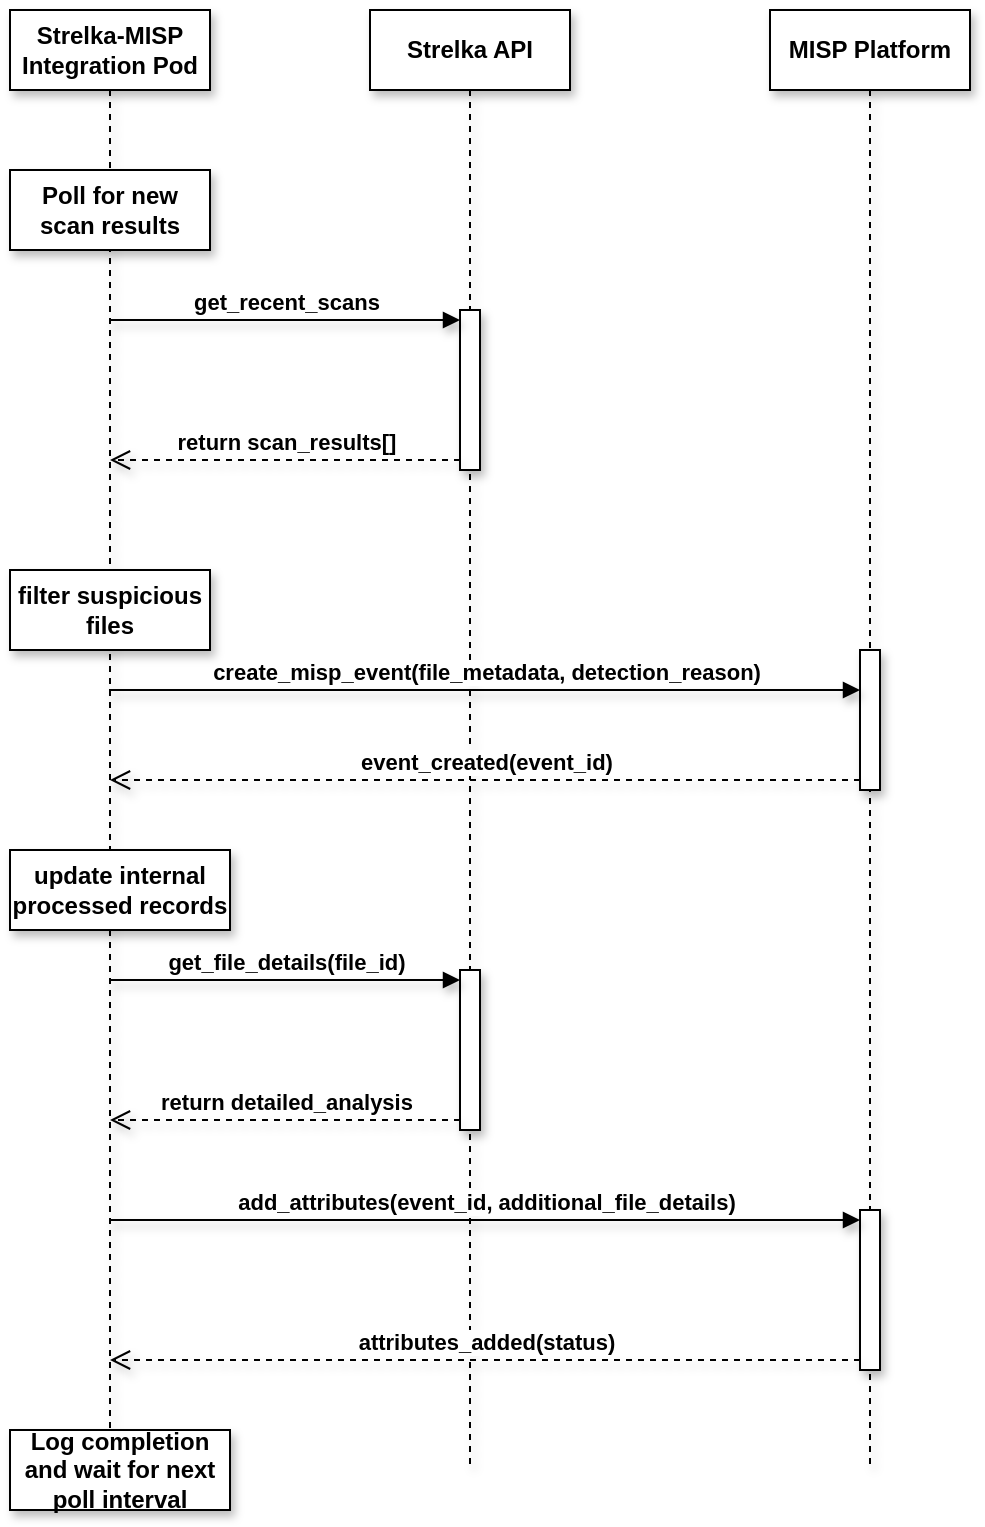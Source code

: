 <mxfile version="27.0.5">
  <diagram name="Page-1" id="2YBvvXClWsGukQMizWep">
    <mxGraphModel dx="940" dy="619" grid="1" gridSize="10" guides="1" tooltips="1" connect="1" arrows="1" fold="1" page="1" pageScale="1" pageWidth="850" pageHeight="1100" math="0" shadow="0">
      <root>
        <mxCell id="0" />
        <mxCell id="1" parent="0" />
        <mxCell id="aM9ryv3xv72pqoxQDRHE-1" value="Strelka-MISP Integration Pod" style="shape=umlLifeline;perimeter=lifelinePerimeter;whiteSpace=wrap;html=1;container=0;dropTarget=0;collapsible=0;recursiveResize=0;outlineConnect=0;portConstraint=eastwest;newEdgeStyle={&quot;edgeStyle&quot;:&quot;elbowEdgeStyle&quot;,&quot;elbow&quot;:&quot;vertical&quot;,&quot;curved&quot;:0,&quot;rounded&quot;:0};fontStyle=1;shadow=1;" parent="1" vertex="1">
          <mxGeometry x="40" y="40" width="100" height="730" as="geometry" />
        </mxCell>
        <mxCell id="aM9ryv3xv72pqoxQDRHE-5" value="Strelka API" style="shape=umlLifeline;perimeter=lifelinePerimeter;whiteSpace=wrap;html=1;container=0;dropTarget=0;collapsible=0;recursiveResize=0;outlineConnect=0;portConstraint=eastwest;newEdgeStyle={&quot;edgeStyle&quot;:&quot;elbowEdgeStyle&quot;,&quot;elbow&quot;:&quot;vertical&quot;,&quot;curved&quot;:0,&quot;rounded&quot;:0};fontStyle=1;shadow=1;" parent="1" vertex="1">
          <mxGeometry x="220" y="40" width="100" height="730" as="geometry" />
        </mxCell>
        <mxCell id="eAFnFNyqDXYWpstTD067-16" value="" style="html=1;points=[[0,0,0,0,5],[0,1,0,0,-5],[1,0,0,0,5],[1,1,0,0,-5]];perimeter=orthogonalPerimeter;outlineConnect=0;targetShapes=umlLifeline;portConstraint=eastwest;newEdgeStyle={&quot;curved&quot;:0,&quot;rounded&quot;:0};fontStyle=1;shadow=1;" vertex="1" parent="aM9ryv3xv72pqoxQDRHE-5">
          <mxGeometry x="45" y="480" width="10" height="80" as="geometry" />
        </mxCell>
        <mxCell id="eAFnFNyqDXYWpstTD067-22" value="" style="html=1;points=[[0,0,0,0,5],[0,1,0,0,-5],[1,0,0,0,5],[1,1,0,0,-5]];perimeter=orthogonalPerimeter;outlineConnect=0;targetShapes=umlLifeline;portConstraint=eastwest;newEdgeStyle={&quot;curved&quot;:0,&quot;rounded&quot;:0};fontStyle=1;shadow=1;" vertex="1" parent="aM9ryv3xv72pqoxQDRHE-5">
          <mxGeometry x="45" y="150" width="10" height="80" as="geometry" />
        </mxCell>
        <mxCell id="eAFnFNyqDXYWpstTD067-1" value="MISP Platform" style="shape=umlLifeline;perimeter=lifelinePerimeter;whiteSpace=wrap;html=1;container=0;dropTarget=0;collapsible=0;recursiveResize=0;outlineConnect=0;portConstraint=eastwest;newEdgeStyle={&quot;edgeStyle&quot;:&quot;elbowEdgeStyle&quot;,&quot;elbow&quot;:&quot;vertical&quot;,&quot;curved&quot;:0,&quot;rounded&quot;:0};fontStyle=1;shadow=1;" vertex="1" parent="1">
          <mxGeometry x="420" y="40" width="100" height="730" as="geometry" />
        </mxCell>
        <mxCell id="eAFnFNyqDXYWpstTD067-12" value="" style="html=1;points=[[0,0,0,0,5],[0,1,0,0,-5],[1,0,0,0,5],[1,1,0,0,-5]];perimeter=orthogonalPerimeter;outlineConnect=0;targetShapes=umlLifeline;portConstraint=eastwest;newEdgeStyle={&quot;curved&quot;:0,&quot;rounded&quot;:0};fontStyle=1;shadow=1;" vertex="1" parent="eAFnFNyqDXYWpstTD067-1">
          <mxGeometry x="45" y="320" width="10" height="70" as="geometry" />
        </mxCell>
        <mxCell id="eAFnFNyqDXYWpstTD067-19" value="" style="html=1;points=[[0,0,0,0,5],[0,1,0,0,-5],[1,0,0,0,5],[1,1,0,0,-5]];perimeter=orthogonalPerimeter;outlineConnect=0;targetShapes=umlLifeline;portConstraint=eastwest;newEdgeStyle={&quot;curved&quot;:0,&quot;rounded&quot;:0};fontStyle=1;shadow=1;" vertex="1" parent="eAFnFNyqDXYWpstTD067-1">
          <mxGeometry x="45" y="600" width="10" height="80" as="geometry" />
        </mxCell>
        <mxCell id="eAFnFNyqDXYWpstTD067-4" value="Poll for new scan results" style="rounded=0;whiteSpace=wrap;html=1;fontStyle=1;shadow=1;" vertex="1" parent="1">
          <mxGeometry x="40" y="120" width="100" height="40" as="geometry" />
        </mxCell>
        <mxCell id="eAFnFNyqDXYWpstTD067-10" value="&lt;div&gt;update internal&lt;/div&gt;&lt;div&gt;processed records&lt;/div&gt;" style="rounded=0;whiteSpace=wrap;html=1;fontStyle=1;shadow=1;" vertex="1" parent="1">
          <mxGeometry x="40" y="460" width="110" height="40" as="geometry" />
        </mxCell>
        <mxCell id="eAFnFNyqDXYWpstTD067-13" value="create_misp_event(file_metadata, detection_reason)" style="html=1;verticalAlign=bottom;endArrow=block;curved=0;rounded=0;entryX=0;entryY=0;entryDx=0;entryDy=5;fontStyle=1;shadow=1;" edge="1" parent="1">
          <mxGeometry relative="1" as="geometry">
            <mxPoint x="89.5" y="380" as="sourcePoint" />
            <mxPoint x="465" y="380" as="targetPoint" />
          </mxGeometry>
        </mxCell>
        <mxCell id="eAFnFNyqDXYWpstTD067-14" value="&lt;div&gt;event_created(event_id)&lt;/div&gt;" style="html=1;verticalAlign=bottom;endArrow=open;dashed=1;endSize=8;curved=0;rounded=0;exitX=0;exitY=1;exitDx=0;exitDy=-5;fontStyle=1;shadow=1;" edge="1" source="eAFnFNyqDXYWpstTD067-12" parent="1" target="aM9ryv3xv72pqoxQDRHE-1">
          <mxGeometry relative="1" as="geometry">
            <mxPoint x="395" y="485" as="targetPoint" />
          </mxGeometry>
        </mxCell>
        <mxCell id="eAFnFNyqDXYWpstTD067-15" value="filter suspicious files" style="rounded=0;whiteSpace=wrap;html=1;fontStyle=1;shadow=1;" vertex="1" parent="1">
          <mxGeometry x="40" y="320" width="100" height="40" as="geometry" />
        </mxCell>
        <mxCell id="eAFnFNyqDXYWpstTD067-17" value="get_file_details(file_id)" style="html=1;verticalAlign=bottom;endArrow=block;curved=0;rounded=0;entryX=0;entryY=0;entryDx=0;entryDy=5;fontStyle=1;shadow=1;" edge="1" target="eAFnFNyqDXYWpstTD067-16" parent="1" source="aM9ryv3xv72pqoxQDRHE-1">
          <mxGeometry relative="1" as="geometry">
            <mxPoint x="195" y="525" as="sourcePoint" />
          </mxGeometry>
        </mxCell>
        <mxCell id="eAFnFNyqDXYWpstTD067-18" value="return detailed_analysis" style="html=1;verticalAlign=bottom;endArrow=open;dashed=1;endSize=8;curved=0;rounded=0;exitX=0;exitY=1;exitDx=0;exitDy=-5;fontStyle=1;shadow=1;" edge="1" source="eAFnFNyqDXYWpstTD067-16" parent="1" target="aM9ryv3xv72pqoxQDRHE-1">
          <mxGeometry relative="1" as="geometry">
            <mxPoint x="195" y="595" as="targetPoint" />
          </mxGeometry>
        </mxCell>
        <mxCell id="eAFnFNyqDXYWpstTD067-20" value="add_attributes(event_id, additional_file_details)" style="html=1;verticalAlign=bottom;endArrow=block;curved=0;rounded=0;entryX=0;entryY=0;entryDx=0;entryDy=5;fontStyle=1;shadow=1;" edge="1" target="eAFnFNyqDXYWpstTD067-19" parent="1" source="aM9ryv3xv72pqoxQDRHE-1">
          <mxGeometry relative="1" as="geometry">
            <mxPoint x="395" y="645" as="sourcePoint" />
          </mxGeometry>
        </mxCell>
        <mxCell id="eAFnFNyqDXYWpstTD067-21" value="attributes_added(status)" style="html=1;verticalAlign=bottom;endArrow=open;dashed=1;endSize=8;curved=0;rounded=0;exitX=0;exitY=1;exitDx=0;exitDy=-5;fontStyle=1;shadow=1;" edge="1" source="eAFnFNyqDXYWpstTD067-19" parent="1" target="aM9ryv3xv72pqoxQDRHE-1">
          <mxGeometry relative="1" as="geometry">
            <mxPoint x="395" y="715" as="targetPoint" />
          </mxGeometry>
        </mxCell>
        <mxCell id="eAFnFNyqDXYWpstTD067-23" value="get_recent_scans" style="html=1;verticalAlign=bottom;endArrow=block;curved=0;rounded=0;entryX=0;entryY=0;entryDx=0;entryDy=5;fontStyle=1;shadow=1;" edge="1" target="eAFnFNyqDXYWpstTD067-22" parent="1" source="aM9ryv3xv72pqoxQDRHE-1">
          <mxGeometry relative="1" as="geometry">
            <mxPoint x="195" y="195" as="sourcePoint" />
          </mxGeometry>
        </mxCell>
        <mxCell id="eAFnFNyqDXYWpstTD067-24" value="return scan_results[]" style="html=1;verticalAlign=bottom;endArrow=open;dashed=1;endSize=8;curved=0;rounded=0;exitX=0;exitY=1;exitDx=0;exitDy=-5;fontStyle=1;shadow=1;" edge="1" source="eAFnFNyqDXYWpstTD067-22" parent="1" target="aM9ryv3xv72pqoxQDRHE-1">
          <mxGeometry relative="1" as="geometry">
            <mxPoint x="195" y="265" as="targetPoint" />
          </mxGeometry>
        </mxCell>
        <mxCell id="eAFnFNyqDXYWpstTD067-25" value="&lt;div&gt;Log completion and wait for next poll interval&lt;/div&gt;" style="rounded=0;whiteSpace=wrap;html=1;fontStyle=1;shadow=1;" vertex="1" parent="1">
          <mxGeometry x="40" y="750" width="110" height="40" as="geometry" />
        </mxCell>
      </root>
    </mxGraphModel>
  </diagram>
</mxfile>
